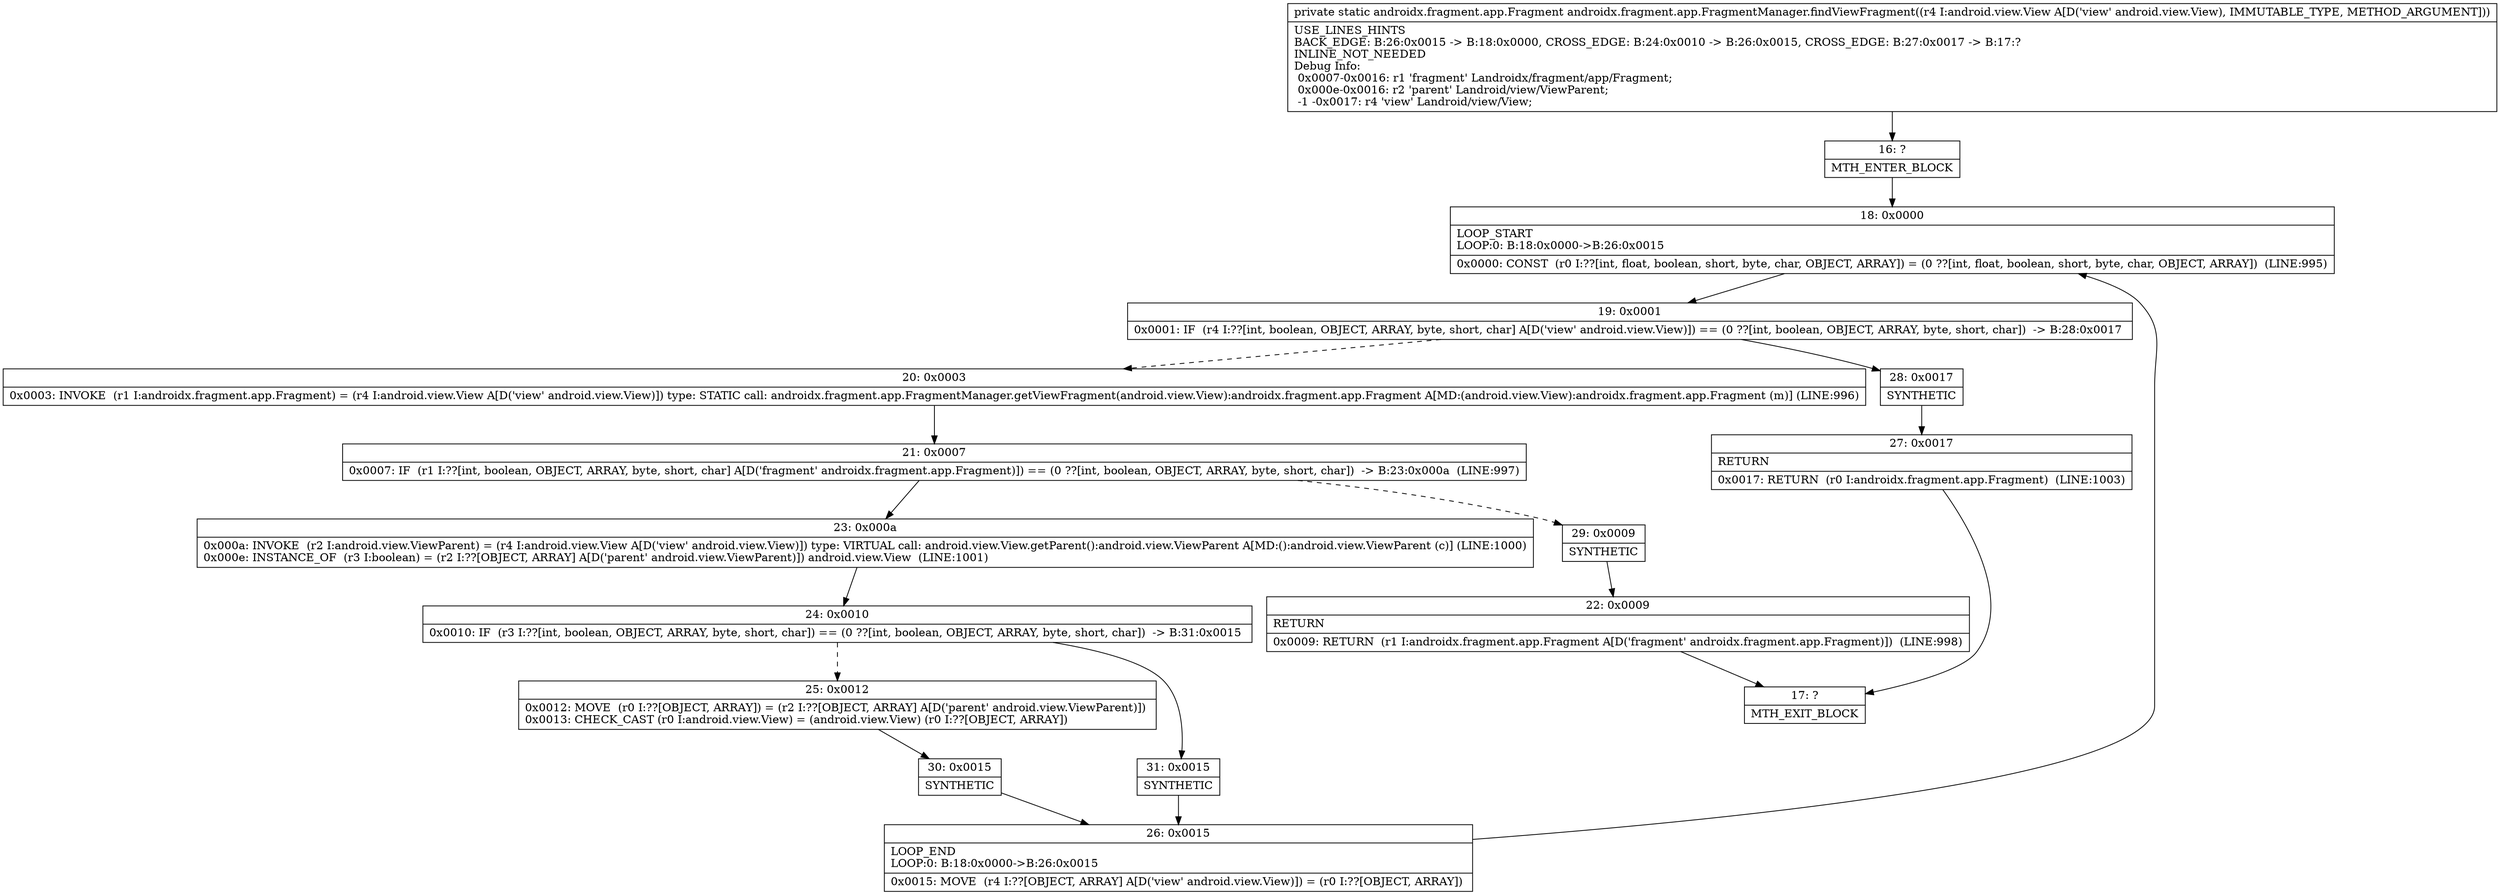 digraph "CFG forandroidx.fragment.app.FragmentManager.findViewFragment(Landroid\/view\/View;)Landroidx\/fragment\/app\/Fragment;" {
Node_16 [shape=record,label="{16\:\ ?|MTH_ENTER_BLOCK\l}"];
Node_18 [shape=record,label="{18\:\ 0x0000|LOOP_START\lLOOP:0: B:18:0x0000\-\>B:26:0x0015\l|0x0000: CONST  (r0 I:??[int, float, boolean, short, byte, char, OBJECT, ARRAY]) = (0 ??[int, float, boolean, short, byte, char, OBJECT, ARRAY])  (LINE:995)\l}"];
Node_19 [shape=record,label="{19\:\ 0x0001|0x0001: IF  (r4 I:??[int, boolean, OBJECT, ARRAY, byte, short, char] A[D('view' android.view.View)]) == (0 ??[int, boolean, OBJECT, ARRAY, byte, short, char])  \-\> B:28:0x0017 \l}"];
Node_20 [shape=record,label="{20\:\ 0x0003|0x0003: INVOKE  (r1 I:androidx.fragment.app.Fragment) = (r4 I:android.view.View A[D('view' android.view.View)]) type: STATIC call: androidx.fragment.app.FragmentManager.getViewFragment(android.view.View):androidx.fragment.app.Fragment A[MD:(android.view.View):androidx.fragment.app.Fragment (m)] (LINE:996)\l}"];
Node_21 [shape=record,label="{21\:\ 0x0007|0x0007: IF  (r1 I:??[int, boolean, OBJECT, ARRAY, byte, short, char] A[D('fragment' androidx.fragment.app.Fragment)]) == (0 ??[int, boolean, OBJECT, ARRAY, byte, short, char])  \-\> B:23:0x000a  (LINE:997)\l}"];
Node_23 [shape=record,label="{23\:\ 0x000a|0x000a: INVOKE  (r2 I:android.view.ViewParent) = (r4 I:android.view.View A[D('view' android.view.View)]) type: VIRTUAL call: android.view.View.getParent():android.view.ViewParent A[MD:():android.view.ViewParent (c)] (LINE:1000)\l0x000e: INSTANCE_OF  (r3 I:boolean) = (r2 I:??[OBJECT, ARRAY] A[D('parent' android.view.ViewParent)]) android.view.View  (LINE:1001)\l}"];
Node_24 [shape=record,label="{24\:\ 0x0010|0x0010: IF  (r3 I:??[int, boolean, OBJECT, ARRAY, byte, short, char]) == (0 ??[int, boolean, OBJECT, ARRAY, byte, short, char])  \-\> B:31:0x0015 \l}"];
Node_25 [shape=record,label="{25\:\ 0x0012|0x0012: MOVE  (r0 I:??[OBJECT, ARRAY]) = (r2 I:??[OBJECT, ARRAY] A[D('parent' android.view.ViewParent)]) \l0x0013: CHECK_CAST (r0 I:android.view.View) = (android.view.View) (r0 I:??[OBJECT, ARRAY]) \l}"];
Node_30 [shape=record,label="{30\:\ 0x0015|SYNTHETIC\l}"];
Node_26 [shape=record,label="{26\:\ 0x0015|LOOP_END\lLOOP:0: B:18:0x0000\-\>B:26:0x0015\l|0x0015: MOVE  (r4 I:??[OBJECT, ARRAY] A[D('view' android.view.View)]) = (r0 I:??[OBJECT, ARRAY]) \l}"];
Node_31 [shape=record,label="{31\:\ 0x0015|SYNTHETIC\l}"];
Node_29 [shape=record,label="{29\:\ 0x0009|SYNTHETIC\l}"];
Node_22 [shape=record,label="{22\:\ 0x0009|RETURN\l|0x0009: RETURN  (r1 I:androidx.fragment.app.Fragment A[D('fragment' androidx.fragment.app.Fragment)])  (LINE:998)\l}"];
Node_17 [shape=record,label="{17\:\ ?|MTH_EXIT_BLOCK\l}"];
Node_28 [shape=record,label="{28\:\ 0x0017|SYNTHETIC\l}"];
Node_27 [shape=record,label="{27\:\ 0x0017|RETURN\l|0x0017: RETURN  (r0 I:androidx.fragment.app.Fragment)  (LINE:1003)\l}"];
MethodNode[shape=record,label="{private static androidx.fragment.app.Fragment androidx.fragment.app.FragmentManager.findViewFragment((r4 I:android.view.View A[D('view' android.view.View), IMMUTABLE_TYPE, METHOD_ARGUMENT]))  | USE_LINES_HINTS\lBACK_EDGE: B:26:0x0015 \-\> B:18:0x0000, CROSS_EDGE: B:24:0x0010 \-\> B:26:0x0015, CROSS_EDGE: B:27:0x0017 \-\> B:17:?\lINLINE_NOT_NEEDED\lDebug Info:\l  0x0007\-0x0016: r1 'fragment' Landroidx\/fragment\/app\/Fragment;\l  0x000e\-0x0016: r2 'parent' Landroid\/view\/ViewParent;\l  \-1 \-0x0017: r4 'view' Landroid\/view\/View;\l}"];
MethodNode -> Node_16;Node_16 -> Node_18;
Node_18 -> Node_19;
Node_19 -> Node_20[style=dashed];
Node_19 -> Node_28;
Node_20 -> Node_21;
Node_21 -> Node_23;
Node_21 -> Node_29[style=dashed];
Node_23 -> Node_24;
Node_24 -> Node_25[style=dashed];
Node_24 -> Node_31;
Node_25 -> Node_30;
Node_30 -> Node_26;
Node_26 -> Node_18;
Node_31 -> Node_26;
Node_29 -> Node_22;
Node_22 -> Node_17;
Node_28 -> Node_27;
Node_27 -> Node_17;
}

